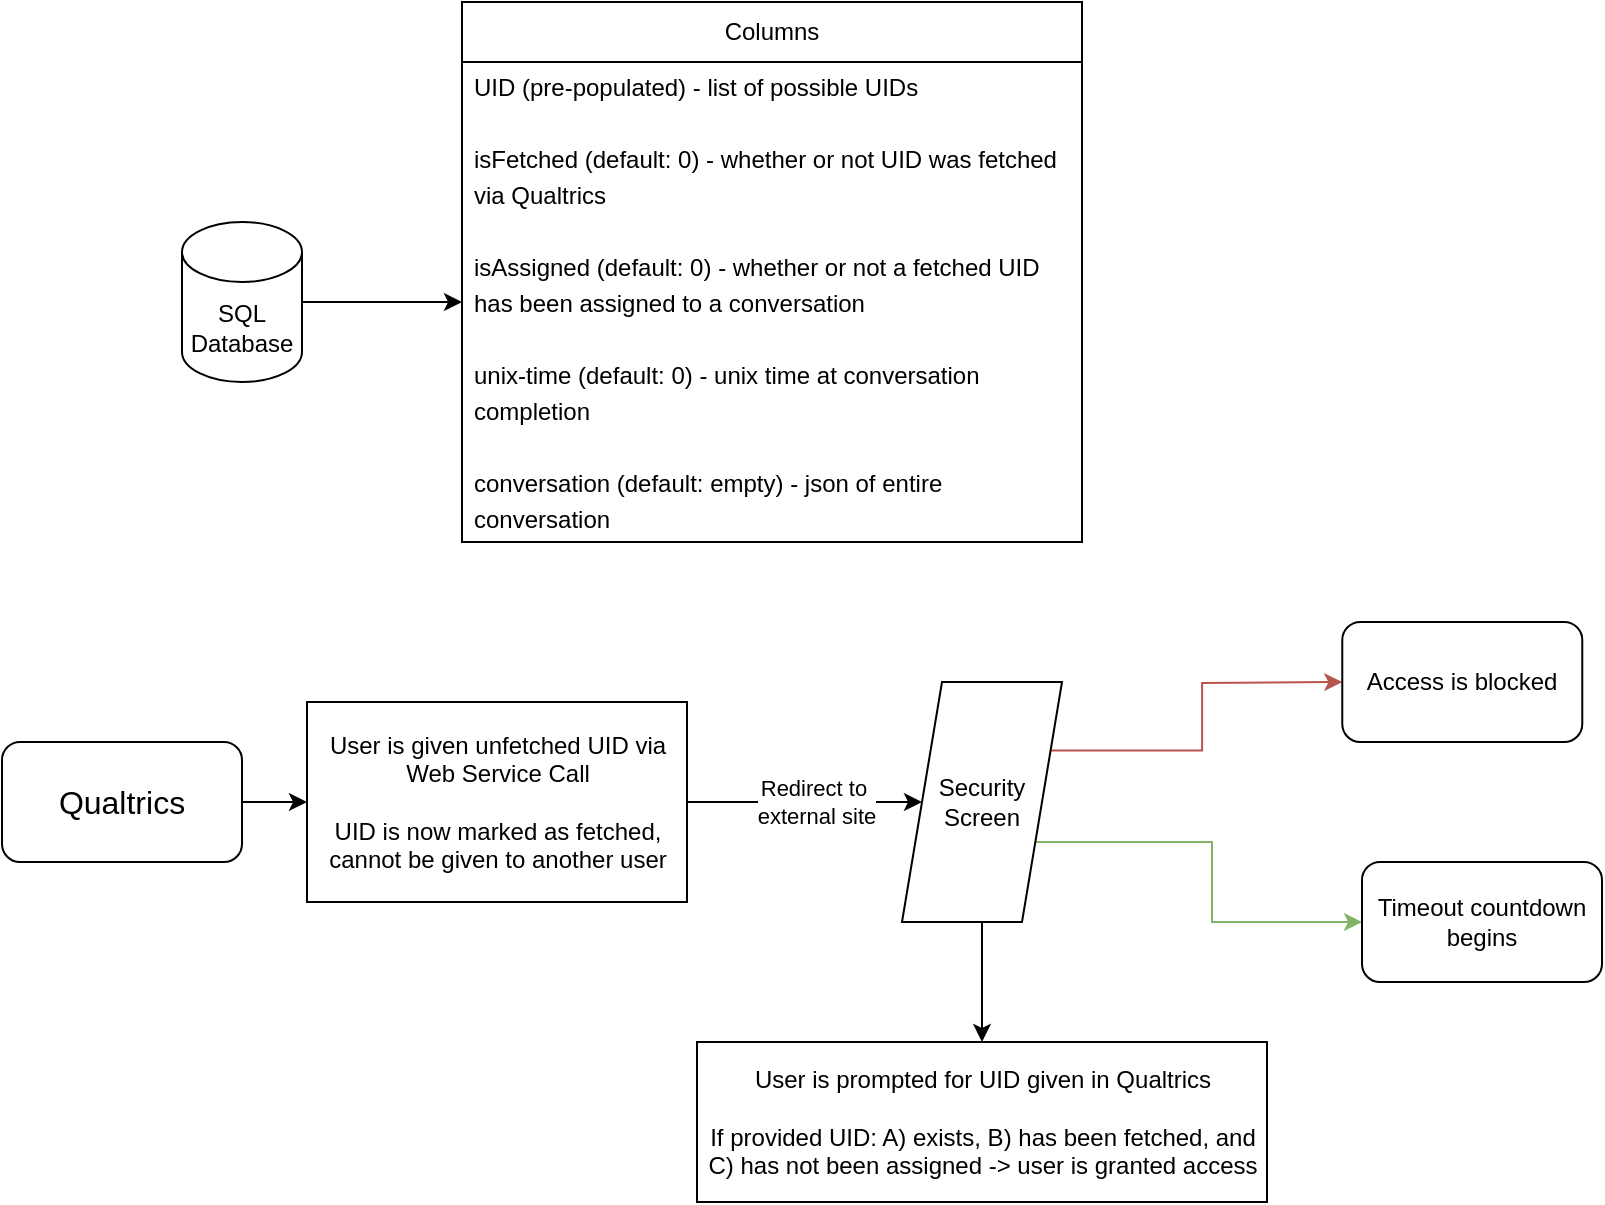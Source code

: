<mxfile version="25.0.3">
  <diagram name="Page-1" id="Qxaexs4sUwDNYW5sFrN8">
    <mxGraphModel dx="1581" dy="1571" grid="1" gridSize="10" guides="1" tooltips="1" connect="1" arrows="1" fold="1" page="1" pageScale="1" pageWidth="850" pageHeight="1100" math="0" shadow="0">
      <root>
        <mxCell id="0" />
        <mxCell id="1" parent="0" />
        <mxCell id="mYHo_ZKve-Sbu0-IFxWV-22" style="edgeStyle=orthogonalEdgeStyle;rounded=0;orthogonalLoop=1;jettySize=auto;html=1;entryX=0;entryY=0.5;entryDx=0;entryDy=0;" edge="1" parent="1" source="h70dZAe4g8dP535I-NNz-1" target="mYHo_ZKve-Sbu0-IFxWV-21">
          <mxGeometry relative="1" as="geometry" />
        </mxCell>
        <mxCell id="h70dZAe4g8dP535I-NNz-1" value="&lt;font style=&quot;font-size: 16px;&quot;&gt;Qualtrics&lt;/font&gt;" style="rounded=1;whiteSpace=wrap;html=1;" parent="1" vertex="1">
          <mxGeometry x="-50" y="290" width="120" height="60" as="geometry" />
        </mxCell>
        <mxCell id="h70dZAe4g8dP535I-NNz-9" value="" style="edgeStyle=orthogonalEdgeStyle;rounded=0;orthogonalLoop=1;jettySize=auto;html=1;fillColor=#d5e8d4;strokeColor=#82b366;exitX=1;exitY=0.75;exitDx=0;exitDy=0;entryX=0;entryY=0.5;entryDx=0;entryDy=0;" parent="1" source="h70dZAe4g8dP535I-NNz-3" target="h70dZAe4g8dP535I-NNz-15" edge="1">
          <mxGeometry relative="1" as="geometry">
            <mxPoint x="620.14" y="380.048" as="targetPoint" />
          </mxGeometry>
        </mxCell>
        <mxCell id="h70dZAe4g8dP535I-NNz-17" style="edgeStyle=orthogonalEdgeStyle;rounded=0;orthogonalLoop=1;jettySize=auto;html=1;fillColor=#f8cecc;strokeColor=#b85450;exitX=1;exitY=0.25;exitDx=0;exitDy=0;" parent="1" source="h70dZAe4g8dP535I-NNz-3" edge="1">
          <mxGeometry relative="1" as="geometry">
            <mxPoint x="620.14" y="260" as="targetPoint" />
          </mxGeometry>
        </mxCell>
        <mxCell id="mYHo_ZKve-Sbu0-IFxWV-28" value="" style="edgeStyle=orthogonalEdgeStyle;rounded=0;orthogonalLoop=1;jettySize=auto;html=1;" edge="1" parent="1" source="h70dZAe4g8dP535I-NNz-3" target="mYHo_ZKve-Sbu0-IFxWV-27">
          <mxGeometry relative="1" as="geometry" />
        </mxCell>
        <mxCell id="h70dZAe4g8dP535I-NNz-3" value="Security&lt;div&gt;Screen&lt;/div&gt;" style="shape=parallelogram;perimeter=parallelogramPerimeter;whiteSpace=wrap;html=1;fixedSize=1;" parent="1" vertex="1">
          <mxGeometry x="400" y="260" width="80" height="120" as="geometry" />
        </mxCell>
        <mxCell id="h70dZAe4g8dP535I-NNz-15" value="Timeout countdown begins" style="whiteSpace=wrap;html=1;rounded=1;" parent="1" vertex="1">
          <mxGeometry x="630" y="350" width="120" height="60" as="geometry" />
        </mxCell>
        <mxCell id="h70dZAe4g8dP535I-NNz-18" value="Access is blocked" style="rounded=1;whiteSpace=wrap;html=1;" parent="1" vertex="1">
          <mxGeometry x="620.14" y="230" width="120" height="60" as="geometry" />
        </mxCell>
        <mxCell id="mYHo_ZKve-Sbu0-IFxWV-19" style="edgeStyle=orthogonalEdgeStyle;rounded=0;orthogonalLoop=1;jettySize=auto;html=1;entryX=0;entryY=0.5;entryDx=0;entryDy=0;" edge="1" parent="1" source="mYHo_ZKve-Sbu0-IFxWV-1" target="mYHo_ZKve-Sbu0-IFxWV-16">
          <mxGeometry relative="1" as="geometry" />
        </mxCell>
        <mxCell id="mYHo_ZKve-Sbu0-IFxWV-1" value="SQL&lt;div&gt;Database&lt;/div&gt;" style="shape=cylinder3;whiteSpace=wrap;html=1;boundedLbl=1;backgroundOutline=1;size=15;" vertex="1" parent="1">
          <mxGeometry x="40" y="30" width="60" height="80" as="geometry" />
        </mxCell>
        <mxCell id="mYHo_ZKve-Sbu0-IFxWV-15" value="Columns" style="swimlane;fontStyle=0;childLayout=stackLayout;horizontal=1;startSize=30;horizontalStack=0;resizeParent=1;resizeParentMax=0;resizeLast=0;collapsible=1;marginBottom=0;whiteSpace=wrap;html=1;" vertex="1" parent="1">
          <mxGeometry x="180" y="-80" width="310" height="270" as="geometry" />
        </mxCell>
        <mxCell id="mYHo_ZKve-Sbu0-IFxWV-16" value="&lt;div style=&quot;line-height: 150%;&quot;&gt;&lt;span style=&quot;background-color: initial;&quot;&gt;UID (pre-populated) - list of possible UIDs&lt;/span&gt;&lt;/div&gt;&lt;div style=&quot;line-height: 150%;&quot;&gt;&lt;span style=&quot;background-color: initial;&quot;&gt;&lt;br&gt;&lt;/span&gt;&lt;/div&gt;&lt;div style=&quot;line-height: 150%;&quot;&gt;&lt;span style=&quot;background-color: initial;&quot;&gt;isFetched (default: 0) - whether or not UID was fetched via Qualtrics&lt;/span&gt;&lt;/div&gt;&lt;div style=&quot;line-height: 150%;&quot;&gt;&lt;span style=&quot;background-color: initial;&quot;&gt;&lt;br&gt;&lt;/span&gt;&lt;/div&gt;&lt;div style=&quot;line-height: 150%;&quot;&gt;&lt;span style=&quot;background-color: initial;&quot;&gt;isAssigned (default: 0) - whether or not a fetched UID has been assigned to a conversation&lt;/span&gt;&lt;/div&gt;&lt;div style=&quot;line-height: 150%;&quot;&gt;&lt;span style=&quot;background-color: initial;&quot;&gt;&lt;br&gt;&lt;/span&gt;&lt;/div&gt;&lt;div style=&quot;line-height: 150%;&quot;&gt;&lt;span style=&quot;background-color: initial;&quot;&gt;unix-time (default: 0) - unix time at conversation completion&lt;/span&gt;&lt;/div&gt;&lt;div style=&quot;line-height: 150%;&quot;&gt;&lt;span style=&quot;background-color: initial;&quot;&gt;&lt;br&gt;&lt;/span&gt;&lt;/div&gt;&lt;div style=&quot;line-height: 150%;&quot;&gt;&lt;span style=&quot;background-color: initial;&quot;&gt;conversation (default: empty) - json of entire conversation&lt;/span&gt;&lt;/div&gt;" style="text;strokeColor=none;fillColor=none;align=left;verticalAlign=middle;spacingLeft=4;spacingRight=4;overflow=hidden;points=[[0,0.5],[1,0.5]];portConstraint=eastwest;rotatable=0;whiteSpace=wrap;html=1;" vertex="1" parent="mYHo_ZKve-Sbu0-IFxWV-15">
          <mxGeometry y="30" width="310" height="240" as="geometry" />
        </mxCell>
        <mxCell id="mYHo_ZKve-Sbu0-IFxWV-23" style="edgeStyle=orthogonalEdgeStyle;rounded=0;orthogonalLoop=1;jettySize=auto;html=1;entryX=0;entryY=0.5;entryDx=0;entryDy=0;" edge="1" parent="1" source="mYHo_ZKve-Sbu0-IFxWV-21" target="h70dZAe4g8dP535I-NNz-3">
          <mxGeometry relative="1" as="geometry" />
        </mxCell>
        <mxCell id="mYHo_ZKve-Sbu0-IFxWV-24" value="Redirect to&amp;nbsp;&lt;div&gt;external site&lt;/div&gt;" style="edgeLabel;html=1;align=center;verticalAlign=middle;resizable=0;points=[];" vertex="1" connectable="0" parent="mYHo_ZKve-Sbu0-IFxWV-23">
          <mxGeometry x="-0.045" y="2" relative="1" as="geometry">
            <mxPoint x="8" y="2" as="offset" />
          </mxGeometry>
        </mxCell>
        <mxCell id="mYHo_ZKve-Sbu0-IFxWV-21" value="&lt;div&gt;User is given unfetched UID via Web Service Call&lt;/div&gt;&lt;div&gt;&lt;br&gt;&lt;/div&gt;&lt;div&gt;UID is now marked as fetched, cannot be given to another user&lt;/div&gt;" style="rounded=0;whiteSpace=wrap;html=1;" vertex="1" parent="1">
          <mxGeometry x="102.5" y="270" width="190" height="100" as="geometry" />
        </mxCell>
        <mxCell id="mYHo_ZKve-Sbu0-IFxWV-27" value="User is prompted for UID given in Qualtrics&lt;div&gt;&lt;br&gt;&lt;/div&gt;&lt;div&gt;If provided UID: A) exists, B) has been fetched, and C) has not been assigned -&amp;gt; user is granted access&lt;/div&gt;" style="whiteSpace=wrap;html=1;" vertex="1" parent="1">
          <mxGeometry x="297.5" y="440" width="285" height="80" as="geometry" />
        </mxCell>
      </root>
    </mxGraphModel>
  </diagram>
</mxfile>
